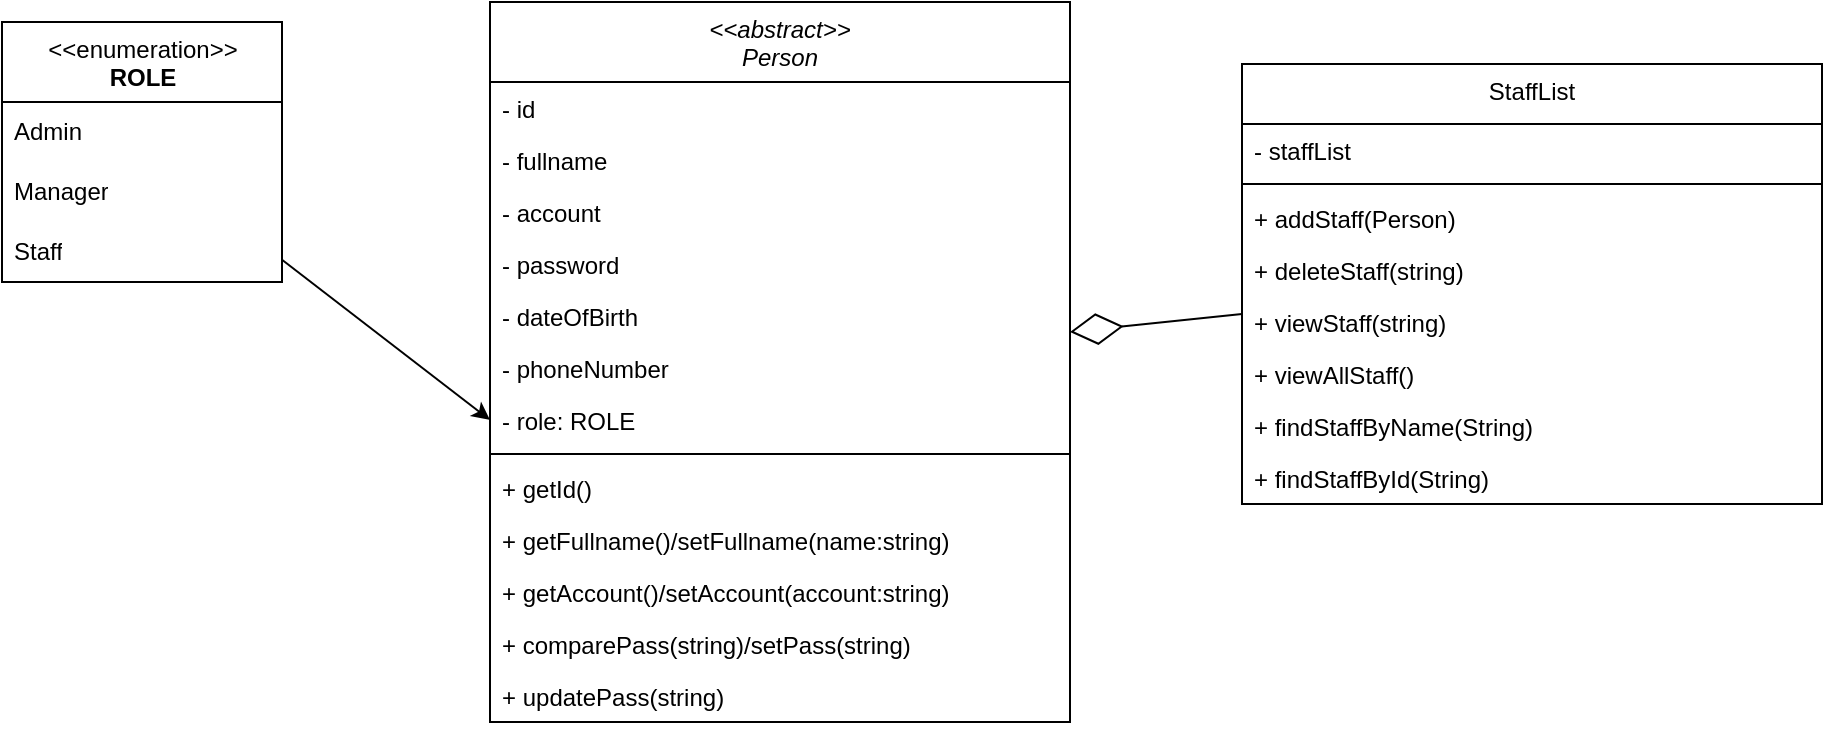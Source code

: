 <mxfile>
    <diagram id="C5RBs43oDa-KdzZeNtuy" name="Page-1">
        <mxGraphModel dx="1968" dy="535" grid="1" gridSize="10" guides="1" tooltips="1" connect="1" arrows="1" fold="1" page="1" pageScale="1" pageWidth="827" pageHeight="1169" math="0" shadow="0">
            <root>
                <mxCell id="WIyWlLk6GJQsqaUBKTNV-0"/>
                <mxCell id="WIyWlLk6GJQsqaUBKTNV-1" parent="WIyWlLk6GJQsqaUBKTNV-0"/>
                <mxCell id="zkfFHV4jXpPFQw0GAbJ--0" value="&lt;&lt;abstract&gt;&gt;&#10;Person" style="swimlane;fontStyle=2;align=center;verticalAlign=top;childLayout=stackLayout;horizontal=1;startSize=40;horizontalStack=0;resizeParent=1;resizeLast=0;collapsible=1;marginBottom=0;rounded=0;shadow=0;strokeWidth=1;" parent="WIyWlLk6GJQsqaUBKTNV-1" vertex="1">
                    <mxGeometry x="124" y="130" width="290" height="360" as="geometry">
                        <mxRectangle x="230" y="140" width="160" height="26" as="alternateBounds"/>
                    </mxGeometry>
                </mxCell>
                <mxCell id="zkfFHV4jXpPFQw0GAbJ--1" value="- id" style="text;align=left;verticalAlign=top;spacingLeft=4;spacingRight=4;overflow=hidden;rotatable=0;points=[[0,0.5],[1,0.5]];portConstraint=eastwest;" parent="zkfFHV4jXpPFQw0GAbJ--0" vertex="1">
                    <mxGeometry y="40" width="290" height="26" as="geometry"/>
                </mxCell>
                <mxCell id="iGLIuC5BQ4Yx6o0lBOy7-52" value="- fullname" style="text;align=left;verticalAlign=top;spacingLeft=4;spacingRight=4;overflow=hidden;rotatable=0;points=[[0,0.5],[1,0.5]];portConstraint=eastwest;" parent="zkfFHV4jXpPFQw0GAbJ--0" vertex="1">
                    <mxGeometry y="66" width="290" height="26" as="geometry"/>
                </mxCell>
                <mxCell id="zkfFHV4jXpPFQw0GAbJ--2" value="- account" style="text;align=left;verticalAlign=top;spacingLeft=4;spacingRight=4;overflow=hidden;rotatable=0;points=[[0,0.5],[1,0.5]];portConstraint=eastwest;rounded=0;shadow=0;html=0;" parent="zkfFHV4jXpPFQw0GAbJ--0" vertex="1">
                    <mxGeometry y="92" width="290" height="26" as="geometry"/>
                </mxCell>
                <mxCell id="10" value="- password" style="text;align=left;verticalAlign=top;spacingLeft=4;spacingRight=4;overflow=hidden;rotatable=0;points=[[0,0.5],[1,0.5]];portConstraint=eastwest;rounded=0;shadow=0;html=0;" vertex="1" parent="zkfFHV4jXpPFQw0GAbJ--0">
                    <mxGeometry y="118" width="290" height="26" as="geometry"/>
                </mxCell>
                <mxCell id="11" value="- dateOfBirth" style="text;align=left;verticalAlign=top;spacingLeft=4;spacingRight=4;overflow=hidden;rotatable=0;points=[[0,0.5],[1,0.5]];portConstraint=eastwest;rounded=0;shadow=0;html=0;" vertex="1" parent="zkfFHV4jXpPFQw0GAbJ--0">
                    <mxGeometry y="144" width="290" height="26" as="geometry"/>
                </mxCell>
                <mxCell id="15" value="- phoneNumber" style="text;align=left;verticalAlign=top;spacingLeft=4;spacingRight=4;overflow=hidden;rotatable=0;points=[[0,0.5],[1,0.5]];portConstraint=eastwest;rounded=0;shadow=0;html=0;" vertex="1" parent="zkfFHV4jXpPFQw0GAbJ--0">
                    <mxGeometry y="170" width="290" height="26" as="geometry"/>
                </mxCell>
                <mxCell id="zkfFHV4jXpPFQw0GAbJ--3" value="- role: ROLE" style="text;align=left;verticalAlign=top;spacingLeft=4;spacingRight=4;overflow=hidden;rotatable=0;points=[[0,0.5],[1,0.5]];portConstraint=eastwest;rounded=0;shadow=0;html=0;" parent="zkfFHV4jXpPFQw0GAbJ--0" vertex="1">
                    <mxGeometry y="196" width="290" height="26" as="geometry"/>
                </mxCell>
                <mxCell id="zkfFHV4jXpPFQw0GAbJ--4" value="" style="line;html=1;strokeWidth=1;align=left;verticalAlign=middle;spacingTop=-1;spacingLeft=3;spacingRight=3;rotatable=0;labelPosition=right;points=[];portConstraint=eastwest;" parent="zkfFHV4jXpPFQw0GAbJ--0" vertex="1">
                    <mxGeometry y="222" width="290" height="8" as="geometry"/>
                </mxCell>
                <mxCell id="zkfFHV4jXpPFQw0GAbJ--5" value="+ getId()" style="text;align=left;verticalAlign=top;spacingLeft=4;spacingRight=4;overflow=hidden;rotatable=0;points=[[0,0.5],[1,0.5]];portConstraint=eastwest;" parent="zkfFHV4jXpPFQw0GAbJ--0" vertex="1">
                    <mxGeometry y="230" width="290" height="26" as="geometry"/>
                </mxCell>
                <mxCell id="iGLIuC5BQ4Yx6o0lBOy7-53" value="+ getFullname()/setFullname(name:string)" style="text;align=left;verticalAlign=top;spacingLeft=4;spacingRight=4;overflow=hidden;rotatable=0;points=[[0,0.5],[1,0.5]];portConstraint=eastwest;" parent="zkfFHV4jXpPFQw0GAbJ--0" vertex="1">
                    <mxGeometry y="256" width="290" height="26" as="geometry"/>
                </mxCell>
                <mxCell id="iGLIuC5BQ4Yx6o0lBOy7-1" value="+ getAccount()/setAccount(account:string) " style="text;align=left;verticalAlign=top;spacingLeft=4;spacingRight=4;overflow=hidden;rotatable=0;points=[[0,0.5],[1,0.5]];portConstraint=eastwest;" parent="zkfFHV4jXpPFQw0GAbJ--0" vertex="1">
                    <mxGeometry y="282" width="290" height="26" as="geometry"/>
                </mxCell>
                <mxCell id="iGLIuC5BQ4Yx6o0lBOy7-2" value="+ comparePass(string)/setPass(string)" style="text;align=left;verticalAlign=top;spacingLeft=4;spacingRight=4;overflow=hidden;rotatable=0;points=[[0,0.5],[1,0.5]];portConstraint=eastwest;" parent="zkfFHV4jXpPFQw0GAbJ--0" vertex="1">
                    <mxGeometry y="308" width="290" height="26" as="geometry"/>
                </mxCell>
                <mxCell id="14" value="+ updatePass(string)" style="text;align=left;verticalAlign=top;spacingLeft=4;spacingRight=4;overflow=hidden;rotatable=0;points=[[0,0.5],[1,0.5]];portConstraint=eastwest;" vertex="1" parent="zkfFHV4jXpPFQw0GAbJ--0">
                    <mxGeometry y="334" width="290" height="26" as="geometry"/>
                </mxCell>
                <mxCell id="iGLIuC5BQ4Yx6o0lBOy7-44" value="StaffList" style="swimlane;fontStyle=0;align=center;verticalAlign=top;childLayout=stackLayout;horizontal=1;startSize=30;horizontalStack=0;resizeParent=1;resizeLast=0;collapsible=1;marginBottom=0;rounded=0;shadow=0;strokeWidth=1;" parent="WIyWlLk6GJQsqaUBKTNV-1" vertex="1">
                    <mxGeometry x="500" y="161" width="290" height="220" as="geometry">
                        <mxRectangle x="230" y="140" width="160" height="26" as="alternateBounds"/>
                    </mxGeometry>
                </mxCell>
                <mxCell id="iGLIuC5BQ4Yx6o0lBOy7-45" value="- staffList" style="text;align=left;verticalAlign=top;spacingLeft=4;spacingRight=4;overflow=hidden;rotatable=0;points=[[0,0.5],[1,0.5]];portConstraint=eastwest;" parent="iGLIuC5BQ4Yx6o0lBOy7-44" vertex="1">
                    <mxGeometry y="30" width="290" height="26" as="geometry"/>
                </mxCell>
                <mxCell id="iGLIuC5BQ4Yx6o0lBOy7-48" value="" style="line;html=1;strokeWidth=1;align=left;verticalAlign=middle;spacingTop=-1;spacingLeft=3;spacingRight=3;rotatable=0;labelPosition=right;points=[];portConstraint=eastwest;" parent="iGLIuC5BQ4Yx6o0lBOy7-44" vertex="1">
                    <mxGeometry y="56" width="290" height="8" as="geometry"/>
                </mxCell>
                <mxCell id="iGLIuC5BQ4Yx6o0lBOy7-49" value="+ addStaff(Person)" style="text;align=left;verticalAlign=top;spacingLeft=4;spacingRight=4;overflow=hidden;rotatable=0;points=[[0,0.5],[1,0.5]];portConstraint=eastwest;" parent="iGLIuC5BQ4Yx6o0lBOy7-44" vertex="1">
                    <mxGeometry y="64" width="290" height="26" as="geometry"/>
                </mxCell>
                <mxCell id="iGLIuC5BQ4Yx6o0lBOy7-50" value="+ deleteStaff(string)" style="text;align=left;verticalAlign=top;spacingLeft=4;spacingRight=4;overflow=hidden;rotatable=0;points=[[0,0.5],[1,0.5]];portConstraint=eastwest;" parent="iGLIuC5BQ4Yx6o0lBOy7-44" vertex="1">
                    <mxGeometry y="90" width="290" height="26" as="geometry"/>
                </mxCell>
                <mxCell id="iGLIuC5BQ4Yx6o0lBOy7-51" value="+ viewStaff(string)" style="text;align=left;verticalAlign=top;spacingLeft=4;spacingRight=4;overflow=hidden;rotatable=0;points=[[0,0.5],[1,0.5]];portConstraint=eastwest;" parent="iGLIuC5BQ4Yx6o0lBOy7-44" vertex="1">
                    <mxGeometry y="116" width="290" height="26" as="geometry"/>
                </mxCell>
                <mxCell id="iGLIuC5BQ4Yx6o0lBOy7-55" value="+ viewAllStaff()" style="text;align=left;verticalAlign=top;spacingLeft=4;spacingRight=4;overflow=hidden;rotatable=0;points=[[0,0.5],[1,0.5]];portConstraint=eastwest;" parent="iGLIuC5BQ4Yx6o0lBOy7-44" vertex="1">
                    <mxGeometry y="142" width="290" height="26" as="geometry"/>
                </mxCell>
                <mxCell id="iGLIuC5BQ4Yx6o0lBOy7-59" value="+ findStaffByName(String)" style="text;align=left;verticalAlign=top;spacingLeft=4;spacingRight=4;overflow=hidden;rotatable=0;points=[[0,0.5],[1,0.5]];portConstraint=eastwest;" parent="iGLIuC5BQ4Yx6o0lBOy7-44" vertex="1">
                    <mxGeometry y="168" width="290" height="26" as="geometry"/>
                </mxCell>
                <mxCell id="13" value="+ findStaffById(String)" style="text;align=left;verticalAlign=top;spacingLeft=4;spacingRight=4;overflow=hidden;rotatable=0;points=[[0,0.5],[1,0.5]];portConstraint=eastwest;" vertex="1" parent="iGLIuC5BQ4Yx6o0lBOy7-44">
                    <mxGeometry y="194" width="290" height="26" as="geometry"/>
                </mxCell>
                <mxCell id="9" value="" style="endArrow=diamondThin;endFill=0;endSize=24;html=1;" parent="WIyWlLk6GJQsqaUBKTNV-1" source="iGLIuC5BQ4Yx6o0lBOy7-44" target="zkfFHV4jXpPFQw0GAbJ--0" edge="1">
                    <mxGeometry width="160" relative="1" as="geometry">
                        <mxPoint x="470" y="80" as="sourcePoint"/>
                        <mxPoint x="630" y="80" as="targetPoint"/>
                    </mxGeometry>
                </mxCell>
                <mxCell id="20" style="edgeStyle=none;html=1;entryX=0;entryY=0.5;entryDx=0;entryDy=0;" edge="1" parent="WIyWlLk6GJQsqaUBKTNV-1" source="16" target="zkfFHV4jXpPFQw0GAbJ--3">
                    <mxGeometry relative="1" as="geometry"/>
                </mxCell>
                <mxCell id="16" value="&amp;lt;&amp;lt;enumeration&amp;gt;&amp;gt;&lt;br&gt;&lt;b&gt;ROLE&lt;/b&gt;" style="swimlane;fontStyle=0;align=center;verticalAlign=top;childLayout=stackLayout;horizontal=1;startSize=40;horizontalStack=0;resizeParent=1;resizeParentMax=0;resizeLast=0;collapsible=0;marginBottom=0;html=1;" vertex="1" parent="WIyWlLk6GJQsqaUBKTNV-1">
                    <mxGeometry x="-120" y="140" width="140" height="130" as="geometry"/>
                </mxCell>
                <mxCell id="18" value="Admin" style="text;html=1;strokeColor=none;fillColor=none;align=left;verticalAlign=middle;spacingLeft=4;spacingRight=4;overflow=hidden;rotatable=0;points=[[0,0.5],[1,0.5]];portConstraint=eastwest;" vertex="1" parent="16">
                    <mxGeometry y="40" width="140" height="30" as="geometry"/>
                </mxCell>
                <mxCell id="19" value="Manager" style="text;html=1;strokeColor=none;fillColor=none;align=left;verticalAlign=middle;spacingLeft=4;spacingRight=4;overflow=hidden;rotatable=0;points=[[0,0.5],[1,0.5]];portConstraint=eastwest;" vertex="1" parent="16">
                    <mxGeometry y="70" width="140" height="30" as="geometry"/>
                </mxCell>
                <mxCell id="17" value="Staff" style="text;html=1;strokeColor=none;fillColor=none;align=left;verticalAlign=middle;spacingLeft=4;spacingRight=4;overflow=hidden;rotatable=0;points=[[0,0.5],[1,0.5]];portConstraint=eastwest;" vertex="1" parent="16">
                    <mxGeometry y="100" width="140" height="30" as="geometry"/>
                </mxCell>
            </root>
        </mxGraphModel>
    </diagram>
</mxfile>